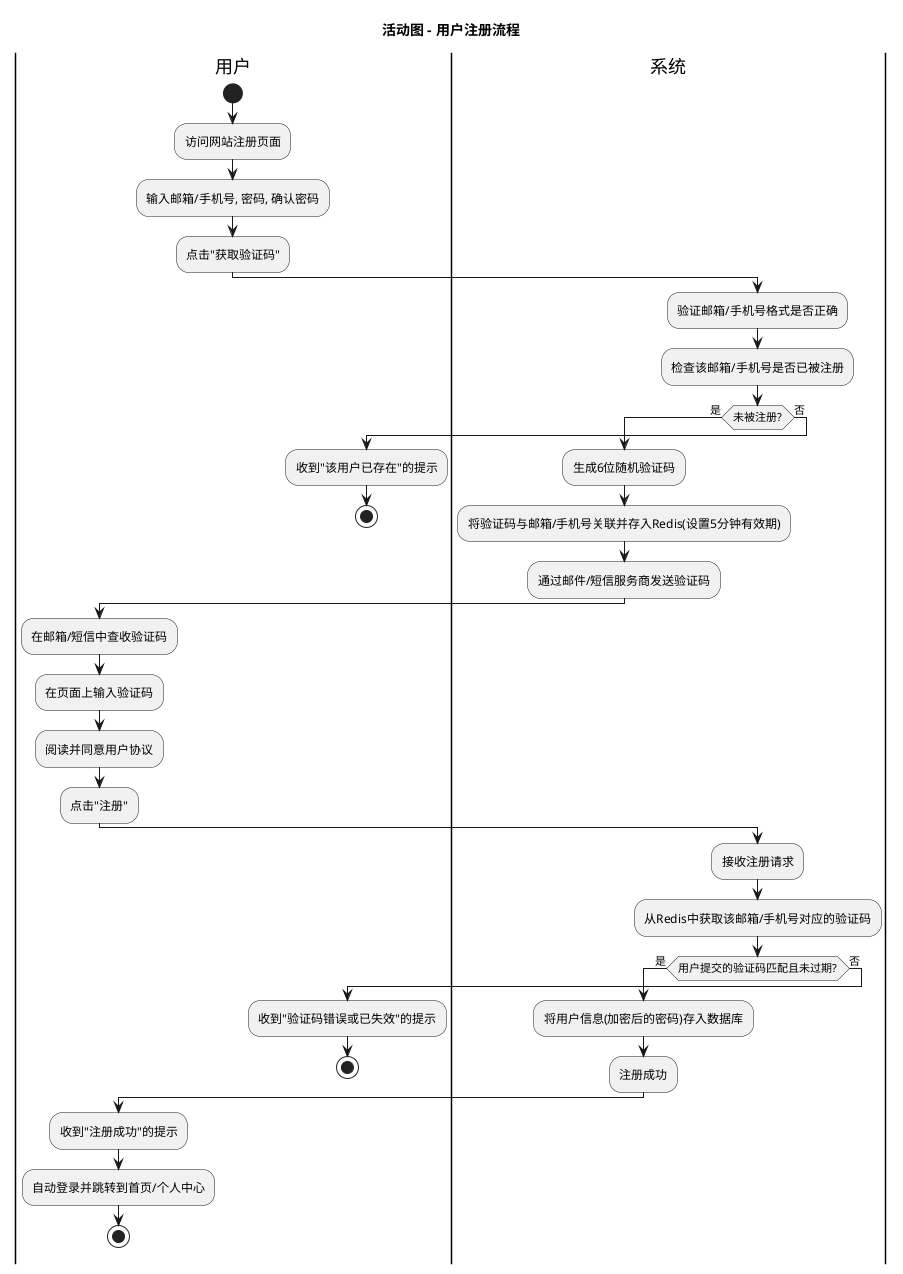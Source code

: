 @startuml
title "活动图 - 用户注册流程"

|用户|
start
:访问网站注册页面;
:输入邮箱/手机号, 密码, 确认密码;
:点击"获取验证码";

|系统|
:验证邮箱/手机号格式是否正确;
:检查该邮箱/手机号是否已被注册;
if (未被注册?) then (是)
  :生成6位随机验证码;
  :将验证码与邮箱/手机号关联并存入Redis(设置5分钟有效期);
  :通过邮件/短信服务商发送验证码;
  |用户|
  :在邮箱/短信中查收验证码;
  :在页面上输入验证码;
  :阅读并同意用户协议;
  :点击"注册";
else (否)
  |用户|
  :收到"该用户已存在"的提示;
  stop
endif

|系统|
:接收注册请求;
:从Redis中获取该邮箱/手机号对应的验证码;
if (用户提交的验证码匹配且未过期?) then (是)
  :将用户信息(加密后的密码)存入数据库;
  :注册成功;
  |用户|
  :收到"注册成功"的提示;
  :自动登录并跳转到首页/个人中心;
  stop
else (否)
  |用户|
  :收到"验证码错误或已失效"的提示;
  stop
endif

@enduml 